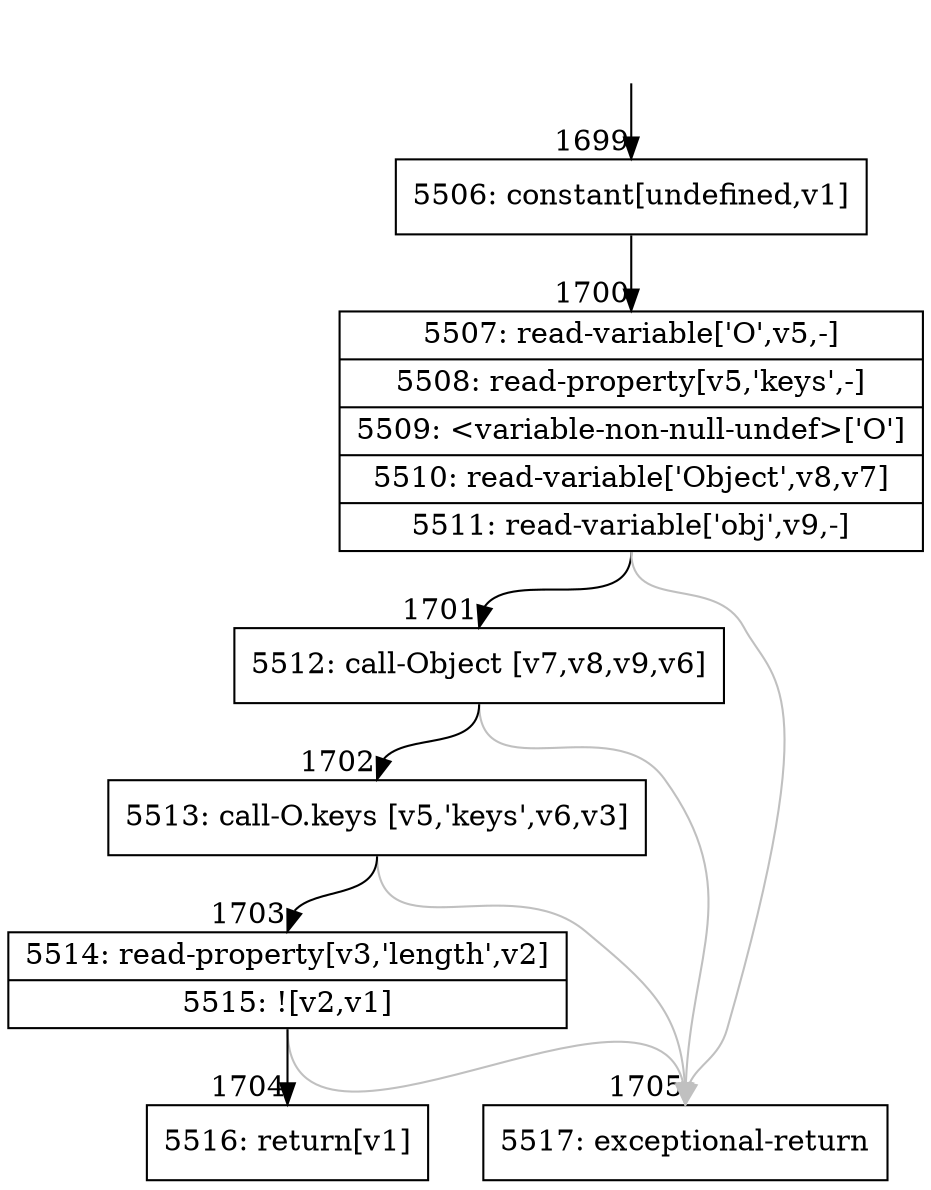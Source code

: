 digraph {
rankdir="TD"
BB_entry104[shape=none,label=""];
BB_entry104 -> BB1699 [tailport=s, headport=n, headlabel="    1699"]
BB1699 [shape=record label="{5506: constant[undefined,v1]}" ] 
BB1699 -> BB1700 [tailport=s, headport=n, headlabel="      1700"]
BB1700 [shape=record label="{5507: read-variable['O',v5,-]|5508: read-property[v5,'keys',-]|5509: \<variable-non-null-undef\>['O']|5510: read-variable['Object',v8,v7]|5511: read-variable['obj',v9,-]}" ] 
BB1700 -> BB1701 [tailport=s, headport=n, headlabel="      1701"]
BB1700 -> BB1705 [tailport=s, headport=n, color=gray, headlabel="      1705"]
BB1701 [shape=record label="{5512: call-Object [v7,v8,v9,v6]}" ] 
BB1701 -> BB1702 [tailport=s, headport=n, headlabel="      1702"]
BB1701 -> BB1705 [tailport=s, headport=n, color=gray]
BB1702 [shape=record label="{5513: call-O.keys [v5,'keys',v6,v3]}" ] 
BB1702 -> BB1703 [tailport=s, headport=n, headlabel="      1703"]
BB1702 -> BB1705 [tailport=s, headport=n, color=gray]
BB1703 [shape=record label="{5514: read-property[v3,'length',v2]|5515: ![v2,v1]}" ] 
BB1703 -> BB1704 [tailport=s, headport=n, headlabel="      1704"]
BB1703 -> BB1705 [tailport=s, headport=n, color=gray]
BB1704 [shape=record label="{5516: return[v1]}" ] 
BB1705 [shape=record label="{5517: exceptional-return}" ] 
//#$~ 2960
}

